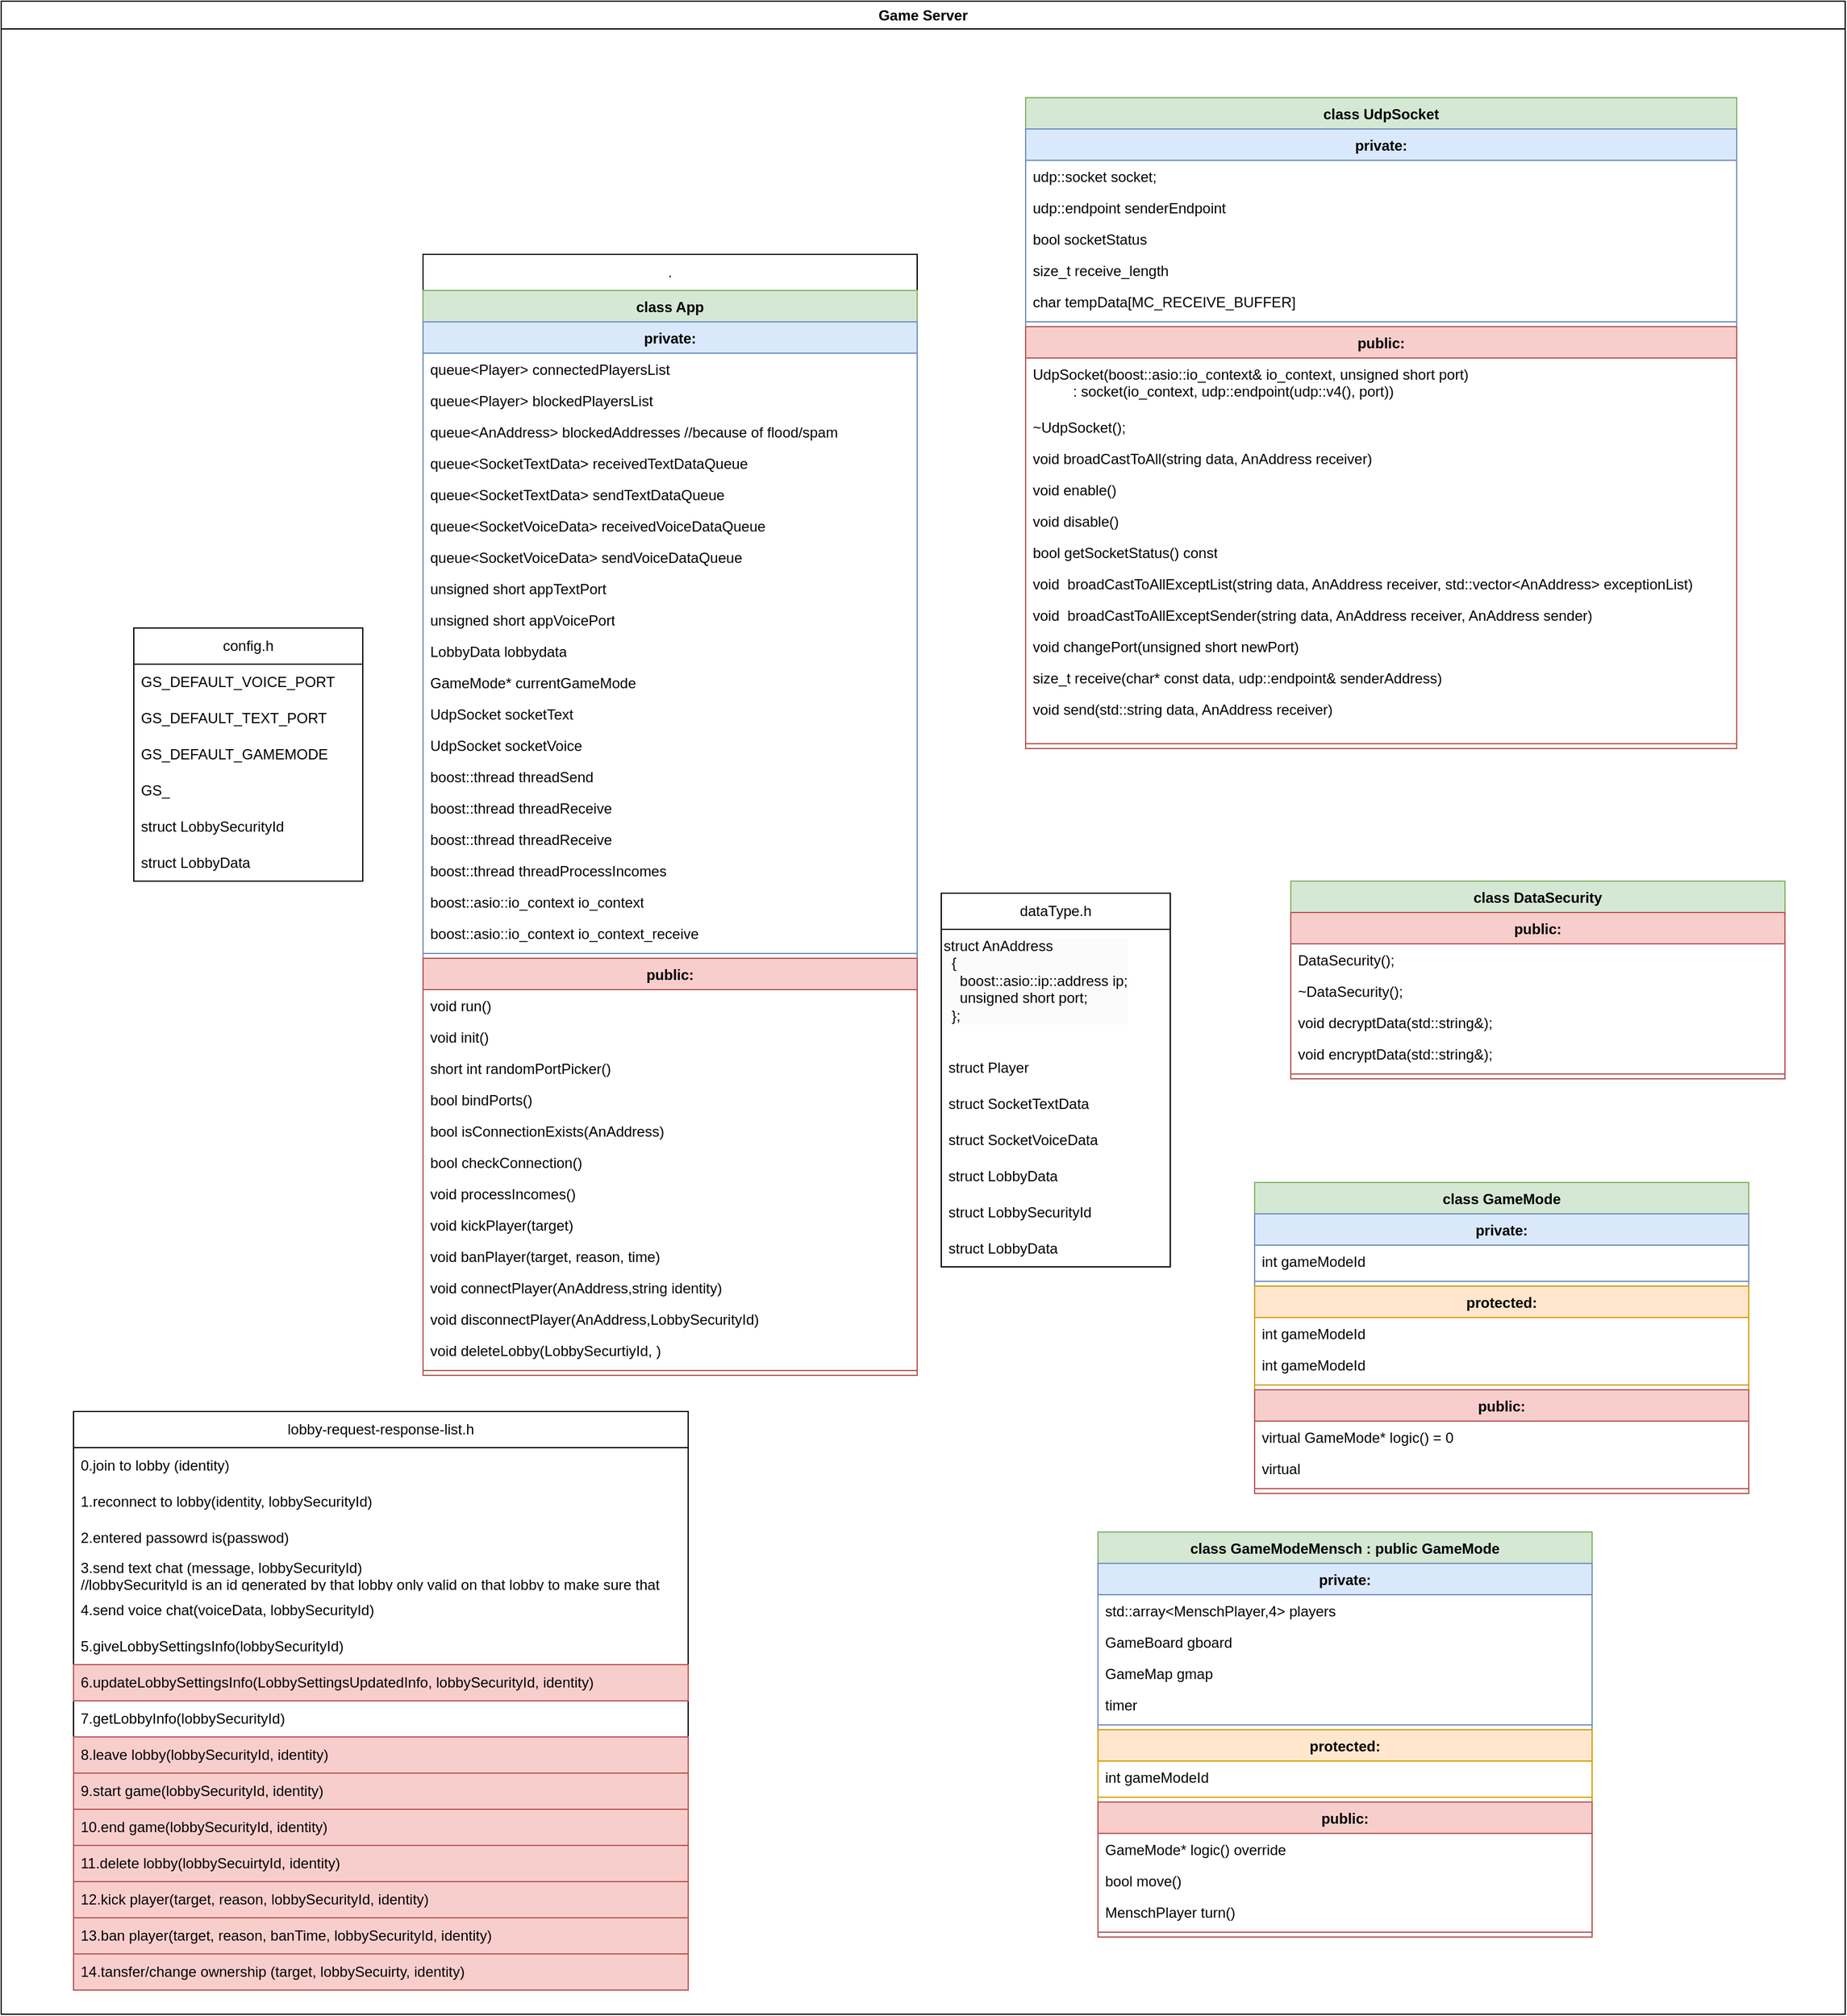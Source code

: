 <mxfile version="22.1.11" type="device">
  <diagram name="Page-1" id="2541Z2hYjngm3fP0lO5O">
    <mxGraphModel dx="6641" dy="5467" grid="1" gridSize="10" guides="1" tooltips="1" connect="1" arrows="1" fold="1" page="1" pageScale="1" pageWidth="850" pageHeight="1100" math="0" shadow="0">
      <root>
        <mxCell id="0" />
        <mxCell id="1" parent="0" />
        <mxCell id="kgl28HmE7FscYhuuK_-B-10" value="Game Server" style="swimlane;whiteSpace=wrap;html=1;" vertex="1" parent="1">
          <mxGeometry x="-4170" y="-3310" width="1530" height="1670" as="geometry" />
        </mxCell>
        <mxCell id="kgl28HmE7FscYhuuK_-B-19" value="." style="swimlane;fontStyle=0;childLayout=stackLayout;horizontal=1;startSize=30;horizontalStack=0;resizeParent=1;resizeParentMax=0;resizeLast=0;collapsible=1;marginBottom=0;whiteSpace=wrap;html=1;" vertex="1" parent="kgl28HmE7FscYhuuK_-B-10">
          <mxGeometry x="350" y="210" width="410" height="930" as="geometry" />
        </mxCell>
        <mxCell id="kgl28HmE7FscYhuuK_-B-20" value="class App" style="swimlane;fontStyle=1;align=center;verticalAlign=top;childLayout=stackLayout;horizontal=1;startSize=26;horizontalStack=0;resizeParent=1;resizeParentMax=0;resizeLast=0;collapsible=1;marginBottom=0;whiteSpace=wrap;html=1;fillColor=#d5e8d4;strokeColor=#82b366;" vertex="1" parent="kgl28HmE7FscYhuuK_-B-19">
          <mxGeometry y="30" width="410" height="900" as="geometry" />
        </mxCell>
        <mxCell id="kgl28HmE7FscYhuuK_-B-21" value="private:" style="swimlane;fontStyle=1;align=center;verticalAlign=top;childLayout=stackLayout;horizontal=1;startSize=26;horizontalStack=0;resizeParent=1;resizeParentMax=0;resizeLast=0;collapsible=1;marginBottom=0;whiteSpace=wrap;html=1;fillColor=#dae8fc;strokeColor=#6c8ebf;" vertex="1" parent="kgl28HmE7FscYhuuK_-B-20">
          <mxGeometry y="26" width="410" height="528" as="geometry" />
        </mxCell>
        <mxCell id="kgl28HmE7FscYhuuK_-B-97" value="queue&amp;lt;Player&amp;gt; connectedPlayersList" style="text;strokeColor=none;fillColor=none;align=left;verticalAlign=top;spacingLeft=4;spacingRight=4;overflow=hidden;rotatable=0;points=[[0,0.5],[1,0.5]];portConstraint=eastwest;whiteSpace=wrap;html=1;" vertex="1" parent="kgl28HmE7FscYhuuK_-B-21">
          <mxGeometry y="26" width="410" height="26" as="geometry" />
        </mxCell>
        <mxCell id="kgl28HmE7FscYhuuK_-B-102" value="queue&amp;lt;Player&amp;gt; blockedPlayersList" style="text;strokeColor=none;fillColor=none;align=left;verticalAlign=top;spacingLeft=4;spacingRight=4;overflow=hidden;rotatable=0;points=[[0,0.5],[1,0.5]];portConstraint=eastwest;whiteSpace=wrap;html=1;" vertex="1" parent="kgl28HmE7FscYhuuK_-B-21">
          <mxGeometry y="52" width="410" height="26" as="geometry" />
        </mxCell>
        <mxCell id="kgl28HmE7FscYhuuK_-B-103" value="queue&amp;lt;AnAddress&amp;gt; blockedAddresses //because of flood/spam&amp;nbsp;" style="text;strokeColor=none;fillColor=none;align=left;verticalAlign=top;spacingLeft=4;spacingRight=4;overflow=hidden;rotatable=0;points=[[0,0.5],[1,0.5]];portConstraint=eastwest;whiteSpace=wrap;html=1;" vertex="1" parent="kgl28HmE7FscYhuuK_-B-21">
          <mxGeometry y="78" width="410" height="26" as="geometry" />
        </mxCell>
        <mxCell id="kgl28HmE7FscYhuuK_-B-98" value="queue&amp;lt;SocketTextData&amp;gt; receivedTextDataQueue" style="text;strokeColor=none;fillColor=none;align=left;verticalAlign=top;spacingLeft=4;spacingRight=4;overflow=hidden;rotatable=0;points=[[0,0.5],[1,0.5]];portConstraint=eastwest;whiteSpace=wrap;html=1;" vertex="1" parent="kgl28HmE7FscYhuuK_-B-21">
          <mxGeometry y="104" width="410" height="26" as="geometry" />
        </mxCell>
        <mxCell id="kgl28HmE7FscYhuuK_-B-99" value="queue&amp;lt;SocketTextData&amp;gt; sendTextDataQueue" style="text;strokeColor=none;fillColor=none;align=left;verticalAlign=top;spacingLeft=4;spacingRight=4;overflow=hidden;rotatable=0;points=[[0,0.5],[1,0.5]];portConstraint=eastwest;whiteSpace=wrap;html=1;" vertex="1" parent="kgl28HmE7FscYhuuK_-B-21">
          <mxGeometry y="130" width="410" height="26" as="geometry" />
        </mxCell>
        <mxCell id="kgl28HmE7FscYhuuK_-B-121" value="queue&amp;lt;SocketVoiceData&amp;gt; receivedVoiceDataQueue" style="text;strokeColor=none;fillColor=none;align=left;verticalAlign=top;spacingLeft=4;spacingRight=4;overflow=hidden;rotatable=0;points=[[0,0.5],[1,0.5]];portConstraint=eastwest;whiteSpace=wrap;html=1;" vertex="1" parent="kgl28HmE7FscYhuuK_-B-21">
          <mxGeometry y="156" width="410" height="26" as="geometry" />
        </mxCell>
        <mxCell id="kgl28HmE7FscYhuuK_-B-119" value="queue&amp;lt;SocketVoiceData&amp;gt; sendVoiceDataQueue" style="text;strokeColor=none;fillColor=none;align=left;verticalAlign=top;spacingLeft=4;spacingRight=4;overflow=hidden;rotatable=0;points=[[0,0.5],[1,0.5]];portConstraint=eastwest;whiteSpace=wrap;html=1;" vertex="1" parent="kgl28HmE7FscYhuuK_-B-21">
          <mxGeometry y="182" width="410" height="26" as="geometry" />
        </mxCell>
        <mxCell id="kgl28HmE7FscYhuuK_-B-122" value="unsigned short appTextPort" style="text;strokeColor=none;fillColor=none;align=left;verticalAlign=top;spacingLeft=4;spacingRight=4;overflow=hidden;rotatable=0;points=[[0,0.5],[1,0.5]];portConstraint=eastwest;whiteSpace=wrap;html=1;" vertex="1" parent="kgl28HmE7FscYhuuK_-B-21">
          <mxGeometry y="208" width="410" height="26" as="geometry" />
        </mxCell>
        <mxCell id="kgl28HmE7FscYhuuK_-B-123" value="unsigned short appVoicePort" style="text;strokeColor=none;fillColor=none;align=left;verticalAlign=top;spacingLeft=4;spacingRight=4;overflow=hidden;rotatable=0;points=[[0,0.5],[1,0.5]];portConstraint=eastwest;whiteSpace=wrap;html=1;" vertex="1" parent="kgl28HmE7FscYhuuK_-B-21">
          <mxGeometry y="234" width="410" height="26" as="geometry" />
        </mxCell>
        <mxCell id="kgl28HmE7FscYhuuK_-B-100" value="LobbyData lobbydata" style="text;strokeColor=none;fillColor=none;align=left;verticalAlign=top;spacingLeft=4;spacingRight=4;overflow=hidden;rotatable=0;points=[[0,0.5],[1,0.5]];portConstraint=eastwest;whiteSpace=wrap;html=1;" vertex="1" parent="kgl28HmE7FscYhuuK_-B-21">
          <mxGeometry y="260" width="410" height="26" as="geometry" />
        </mxCell>
        <mxCell id="kgl28HmE7FscYhuuK_-B-101" value="GameMode* currentGameMode" style="text;strokeColor=none;fillColor=none;align=left;verticalAlign=top;spacingLeft=4;spacingRight=4;overflow=hidden;rotatable=0;points=[[0,0.5],[1,0.5]];portConstraint=eastwest;whiteSpace=wrap;html=1;" vertex="1" parent="kgl28HmE7FscYhuuK_-B-21">
          <mxGeometry y="286" width="410" height="26" as="geometry" />
        </mxCell>
        <mxCell id="kgl28HmE7FscYhuuK_-B-22" value="UdpSocket socketText" style="text;strokeColor=none;fillColor=none;align=left;verticalAlign=top;spacingLeft=4;spacingRight=4;overflow=hidden;rotatable=0;points=[[0,0.5],[1,0.5]];portConstraint=eastwest;whiteSpace=wrap;html=1;" vertex="1" parent="kgl28HmE7FscYhuuK_-B-21">
          <mxGeometry y="312" width="410" height="26" as="geometry" />
        </mxCell>
        <mxCell id="kgl28HmE7FscYhuuK_-B-67" value="UdpSocket socketVoice" style="text;strokeColor=none;fillColor=none;align=left;verticalAlign=top;spacingLeft=4;spacingRight=4;overflow=hidden;rotatable=0;points=[[0,0.5],[1,0.5]];portConstraint=eastwest;whiteSpace=wrap;html=1;" vertex="1" parent="kgl28HmE7FscYhuuK_-B-21">
          <mxGeometry y="338" width="410" height="26" as="geometry" />
        </mxCell>
        <mxCell id="kgl28HmE7FscYhuuK_-B-106" value="boost::thread threadSend" style="text;strokeColor=none;fillColor=none;align=left;verticalAlign=top;spacingLeft=4;spacingRight=4;overflow=hidden;rotatable=0;points=[[0,0.5],[1,0.5]];portConstraint=eastwest;whiteSpace=wrap;html=1;" vertex="1" parent="kgl28HmE7FscYhuuK_-B-21">
          <mxGeometry y="364" width="410" height="26" as="geometry" />
        </mxCell>
        <mxCell id="kgl28HmE7FscYhuuK_-B-107" value="boost::thread threadReceive" style="text;strokeColor=none;fillColor=none;align=left;verticalAlign=top;spacingLeft=4;spacingRight=4;overflow=hidden;rotatable=0;points=[[0,0.5],[1,0.5]];portConstraint=eastwest;whiteSpace=wrap;html=1;" vertex="1" parent="kgl28HmE7FscYhuuK_-B-21">
          <mxGeometry y="390" width="410" height="26" as="geometry" />
        </mxCell>
        <mxCell id="kgl28HmE7FscYhuuK_-B-116" value="boost::thread threadReceive" style="text;strokeColor=none;fillColor=none;align=left;verticalAlign=top;spacingLeft=4;spacingRight=4;overflow=hidden;rotatable=0;points=[[0,0.5],[1,0.5]];portConstraint=eastwest;whiteSpace=wrap;html=1;" vertex="1" parent="kgl28HmE7FscYhuuK_-B-21">
          <mxGeometry y="416" width="410" height="26" as="geometry" />
        </mxCell>
        <mxCell id="kgl28HmE7FscYhuuK_-B-108" value="boost::thread threadProcessIncomes" style="text;strokeColor=none;fillColor=none;align=left;verticalAlign=top;spacingLeft=4;spacingRight=4;overflow=hidden;rotatable=0;points=[[0,0.5],[1,0.5]];portConstraint=eastwest;whiteSpace=wrap;html=1;" vertex="1" parent="kgl28HmE7FscYhuuK_-B-21">
          <mxGeometry y="442" width="410" height="26" as="geometry" />
        </mxCell>
        <mxCell id="kgl28HmE7FscYhuuK_-B-117" value="boost::asio::io_context io_context" style="text;strokeColor=none;fillColor=none;align=left;verticalAlign=top;spacingLeft=4;spacingRight=4;overflow=hidden;rotatable=0;points=[[0,0.5],[1,0.5]];portConstraint=eastwest;whiteSpace=wrap;html=1;" vertex="1" parent="kgl28HmE7FscYhuuK_-B-21">
          <mxGeometry y="468" width="410" height="26" as="geometry" />
        </mxCell>
        <mxCell id="kgl28HmE7FscYhuuK_-B-118" value="boost::asio::io_context io_context_receive" style="text;strokeColor=none;fillColor=none;align=left;verticalAlign=top;spacingLeft=4;spacingRight=4;overflow=hidden;rotatable=0;points=[[0,0.5],[1,0.5]];portConstraint=eastwest;whiteSpace=wrap;html=1;" vertex="1" parent="kgl28HmE7FscYhuuK_-B-21">
          <mxGeometry y="494" width="410" height="26" as="geometry" />
        </mxCell>
        <mxCell id="kgl28HmE7FscYhuuK_-B-36" value="" style="line;strokeWidth=1;fillColor=none;align=left;verticalAlign=middle;spacingTop=-1;spacingLeft=3;spacingRight=3;rotatable=0;labelPosition=right;points=[];portConstraint=eastwest;strokeColor=inherit;" vertex="1" parent="kgl28HmE7FscYhuuK_-B-21">
          <mxGeometry y="520" width="410" height="8" as="geometry" />
        </mxCell>
        <mxCell id="kgl28HmE7FscYhuuK_-B-37" value="public:" style="swimlane;fontStyle=1;align=center;verticalAlign=top;childLayout=stackLayout;horizontal=1;startSize=26;horizontalStack=0;resizeParent=1;resizeParentMax=0;resizeLast=0;collapsible=1;marginBottom=0;whiteSpace=wrap;html=1;fillColor=#f8cecc;strokeColor=#b85450;" vertex="1" parent="kgl28HmE7FscYhuuK_-B-20">
          <mxGeometry y="554" width="410" height="346" as="geometry" />
        </mxCell>
        <mxCell id="kgl28HmE7FscYhuuK_-B-109" value="void run()" style="text;strokeColor=none;fillColor=none;align=left;verticalAlign=top;spacingLeft=4;spacingRight=4;overflow=hidden;rotatable=0;points=[[0,0.5],[1,0.5]];portConstraint=eastwest;whiteSpace=wrap;html=1;" vertex="1" parent="kgl28HmE7FscYhuuK_-B-37">
          <mxGeometry y="26" width="410" height="26" as="geometry" />
        </mxCell>
        <mxCell id="kgl28HmE7FscYhuuK_-B-65" value="void init()" style="text;strokeColor=none;fillColor=none;align=left;verticalAlign=top;spacingLeft=4;spacingRight=4;overflow=hidden;rotatable=0;points=[[0,0.5],[1,0.5]];portConstraint=eastwest;whiteSpace=wrap;html=1;" vertex="1" parent="kgl28HmE7FscYhuuK_-B-37">
          <mxGeometry y="52" width="410" height="26" as="geometry" />
        </mxCell>
        <mxCell id="kgl28HmE7FscYhuuK_-B-125" value="short int randomPortPicker()" style="text;strokeColor=none;fillColor=none;align=left;verticalAlign=top;spacingLeft=4;spacingRight=4;overflow=hidden;rotatable=0;points=[[0,0.5],[1,0.5]];portConstraint=eastwest;whiteSpace=wrap;html=1;" vertex="1" parent="kgl28HmE7FscYhuuK_-B-37">
          <mxGeometry y="78" width="410" height="26" as="geometry" />
        </mxCell>
        <mxCell id="kgl28HmE7FscYhuuK_-B-124" value="bool bindPorts()" style="text;strokeColor=none;fillColor=none;align=left;verticalAlign=top;spacingLeft=4;spacingRight=4;overflow=hidden;rotatable=0;points=[[0,0.5],[1,0.5]];portConstraint=eastwest;whiteSpace=wrap;html=1;" vertex="1" parent="kgl28HmE7FscYhuuK_-B-37">
          <mxGeometry y="104" width="410" height="26" as="geometry" />
        </mxCell>
        <mxCell id="kgl28HmE7FscYhuuK_-B-114" value="bool isConnectionExists(AnAddress)" style="text;strokeColor=none;fillColor=none;align=left;verticalAlign=top;spacingLeft=4;spacingRight=4;overflow=hidden;rotatable=0;points=[[0,0.5],[1,0.5]];portConstraint=eastwest;whiteSpace=wrap;html=1;" vertex="1" parent="kgl28HmE7FscYhuuK_-B-37">
          <mxGeometry y="130" width="410" height="26" as="geometry" />
        </mxCell>
        <mxCell id="kgl28HmE7FscYhuuK_-B-115" value="bool checkConnection()" style="text;strokeColor=none;fillColor=none;align=left;verticalAlign=top;spacingLeft=4;spacingRight=4;overflow=hidden;rotatable=0;points=[[0,0.5],[1,0.5]];portConstraint=eastwest;whiteSpace=wrap;html=1;" vertex="1" parent="kgl28HmE7FscYhuuK_-B-37">
          <mxGeometry y="156" width="410" height="26" as="geometry" />
        </mxCell>
        <mxCell id="kgl28HmE7FscYhuuK_-B-154" value="void processIncomes()" style="text;strokeColor=none;fillColor=none;align=left;verticalAlign=top;spacingLeft=4;spacingRight=4;overflow=hidden;rotatable=0;points=[[0,0.5],[1,0.5]];portConstraint=eastwest;whiteSpace=wrap;html=1;" vertex="1" parent="kgl28HmE7FscYhuuK_-B-37">
          <mxGeometry y="182" width="410" height="26" as="geometry" />
        </mxCell>
        <mxCell id="kgl28HmE7FscYhuuK_-B-111" value="void kickPlayer(target)" style="text;strokeColor=none;fillColor=none;align=left;verticalAlign=top;spacingLeft=4;spacingRight=4;overflow=hidden;rotatable=0;points=[[0,0.5],[1,0.5]];portConstraint=eastwest;whiteSpace=wrap;html=1;" vertex="1" parent="kgl28HmE7FscYhuuK_-B-37">
          <mxGeometry y="208" width="410" height="26" as="geometry" />
        </mxCell>
        <mxCell id="kgl28HmE7FscYhuuK_-B-113" value="void banPlayer(target, reason, time)" style="text;strokeColor=none;fillColor=none;align=left;verticalAlign=top;spacingLeft=4;spacingRight=4;overflow=hidden;rotatable=0;points=[[0,0.5],[1,0.5]];portConstraint=eastwest;whiteSpace=wrap;html=1;" vertex="1" parent="kgl28HmE7FscYhuuK_-B-37">
          <mxGeometry y="234" width="410" height="26" as="geometry" />
        </mxCell>
        <mxCell id="kgl28HmE7FscYhuuK_-B-112" value="void connectPlayer(AnAddress,string identity)" style="text;strokeColor=none;fillColor=none;align=left;verticalAlign=top;spacingLeft=4;spacingRight=4;overflow=hidden;rotatable=0;points=[[0,0.5],[1,0.5]];portConstraint=eastwest;whiteSpace=wrap;html=1;" vertex="1" parent="kgl28HmE7FscYhuuK_-B-37">
          <mxGeometry y="260" width="410" height="26" as="geometry" />
        </mxCell>
        <mxCell id="kgl28HmE7FscYhuuK_-B-127" value="void disconnectPlayer(AnAddress,LobbySecurityId)" style="text;strokeColor=none;fillColor=none;align=left;verticalAlign=top;spacingLeft=4;spacingRight=4;overflow=hidden;rotatable=0;points=[[0,0.5],[1,0.5]];portConstraint=eastwest;whiteSpace=wrap;html=1;" vertex="1" parent="kgl28HmE7FscYhuuK_-B-37">
          <mxGeometry y="286" width="410" height="26" as="geometry" />
        </mxCell>
        <mxCell id="kgl28HmE7FscYhuuK_-B-126" value="void deleteLobby(LobbySecurtiyId, )" style="text;strokeColor=none;fillColor=none;align=left;verticalAlign=top;spacingLeft=4;spacingRight=4;overflow=hidden;rotatable=0;points=[[0,0.5],[1,0.5]];portConstraint=eastwest;whiteSpace=wrap;html=1;" vertex="1" parent="kgl28HmE7FscYhuuK_-B-37">
          <mxGeometry y="312" width="410" height="26" as="geometry" />
        </mxCell>
        <mxCell id="kgl28HmE7FscYhuuK_-B-66" value="" style="line;strokeWidth=1;fillColor=none;align=left;verticalAlign=middle;spacingTop=-1;spacingLeft=3;spacingRight=3;rotatable=0;labelPosition=right;points=[];portConstraint=eastwest;strokeColor=inherit;" vertex="1" parent="kgl28HmE7FscYhuuK_-B-37">
          <mxGeometry y="338" width="410" height="8" as="geometry" />
        </mxCell>
        <mxCell id="kgl28HmE7FscYhuuK_-B-68" value="class UdpSocket" style="swimlane;fontStyle=1;align=center;verticalAlign=top;childLayout=stackLayout;horizontal=1;startSize=26;horizontalStack=0;resizeParent=1;resizeParentMax=0;resizeLast=0;collapsible=1;marginBottom=0;whiteSpace=wrap;html=1;fillColor=#d5e8d4;strokeColor=#82b366;" vertex="1" parent="kgl28HmE7FscYhuuK_-B-10">
          <mxGeometry x="850" y="80" width="590" height="540" as="geometry" />
        </mxCell>
        <mxCell id="kgl28HmE7FscYhuuK_-B-69" value="private:" style="swimlane;fontStyle=1;align=center;verticalAlign=top;childLayout=stackLayout;horizontal=1;startSize=26;horizontalStack=0;resizeParent=1;resizeParentMax=0;resizeLast=0;collapsible=1;marginBottom=0;whiteSpace=wrap;html=1;fillColor=#dae8fc;strokeColor=#6c8ebf;" vertex="1" parent="kgl28HmE7FscYhuuK_-B-68">
          <mxGeometry y="26" width="590" height="164" as="geometry" />
        </mxCell>
        <mxCell id="kgl28HmE7FscYhuuK_-B-70" value="udp::socket socket;" style="text;strokeColor=none;fillColor=none;align=left;verticalAlign=top;spacingLeft=4;spacingRight=4;overflow=hidden;rotatable=0;points=[[0,0.5],[1,0.5]];portConstraint=eastwest;whiteSpace=wrap;html=1;" vertex="1" parent="kgl28HmE7FscYhuuK_-B-69">
          <mxGeometry y="26" width="590" height="26" as="geometry" />
        </mxCell>
        <mxCell id="kgl28HmE7FscYhuuK_-B-71" value="udp::endpoint senderEndpoint" style="text;strokeColor=none;fillColor=none;align=left;verticalAlign=top;spacingLeft=4;spacingRight=4;overflow=hidden;rotatable=0;points=[[0,0.5],[1,0.5]];portConstraint=eastwest;whiteSpace=wrap;html=1;" vertex="1" parent="kgl28HmE7FscYhuuK_-B-69">
          <mxGeometry y="52" width="590" height="26" as="geometry" />
        </mxCell>
        <mxCell id="kgl28HmE7FscYhuuK_-B-93" value="bool socketStatus" style="text;strokeColor=none;fillColor=none;align=left;verticalAlign=top;spacingLeft=4;spacingRight=4;overflow=hidden;rotatable=0;points=[[0,0.5],[1,0.5]];portConstraint=eastwest;whiteSpace=wrap;html=1;" vertex="1" parent="kgl28HmE7FscYhuuK_-B-69">
          <mxGeometry y="78" width="590" height="26" as="geometry" />
        </mxCell>
        <mxCell id="kgl28HmE7FscYhuuK_-B-72" value="size_t receive_length" style="text;strokeColor=none;fillColor=none;align=left;verticalAlign=top;spacingLeft=4;spacingRight=4;overflow=hidden;rotatable=0;points=[[0,0.5],[1,0.5]];portConstraint=eastwest;whiteSpace=wrap;html=1;" vertex="1" parent="kgl28HmE7FscYhuuK_-B-69">
          <mxGeometry y="104" width="590" height="26" as="geometry" />
        </mxCell>
        <mxCell id="kgl28HmE7FscYhuuK_-B-73" value="char tempData[MC_RECEIVE_BUFFER]" style="text;strokeColor=none;fillColor=none;align=left;verticalAlign=top;spacingLeft=4;spacingRight=4;overflow=hidden;rotatable=0;points=[[0,0.5],[1,0.5]];portConstraint=eastwest;whiteSpace=wrap;html=1;" vertex="1" parent="kgl28HmE7FscYhuuK_-B-69">
          <mxGeometry y="130" width="590" height="26" as="geometry" />
        </mxCell>
        <mxCell id="kgl28HmE7FscYhuuK_-B-74" value="" style="line;strokeWidth=1;fillColor=none;align=left;verticalAlign=middle;spacingTop=-1;spacingLeft=3;spacingRight=3;rotatable=0;labelPosition=right;points=[];portConstraint=eastwest;strokeColor=inherit;" vertex="1" parent="kgl28HmE7FscYhuuK_-B-69">
          <mxGeometry y="156" width="590" height="8" as="geometry" />
        </mxCell>
        <mxCell id="kgl28HmE7FscYhuuK_-B-75" value="public:" style="swimlane;fontStyle=1;align=center;verticalAlign=top;childLayout=stackLayout;horizontal=1;startSize=26;horizontalStack=0;resizeParent=1;resizeParentMax=0;resizeLast=0;collapsible=1;marginBottom=0;whiteSpace=wrap;html=1;fillColor=#f8cecc;strokeColor=#b85450;" vertex="1" parent="kgl28HmE7FscYhuuK_-B-68">
          <mxGeometry y="190" width="590" height="350" as="geometry" />
        </mxCell>
        <mxCell id="kgl28HmE7FscYhuuK_-B-76" value="&lt;div&gt;UdpSocket(boost::asio::io_context&amp;amp; io_context, unsigned short port)&lt;/div&gt;&lt;div&gt;&amp;nbsp; &amp;nbsp; &amp;nbsp; &amp;nbsp; &amp;nbsp; : socket(io_context, udp::endpoint(udp::v4(), port))&lt;/div&gt;" style="text;strokeColor=none;fillColor=none;align=left;verticalAlign=top;spacingLeft=4;spacingRight=4;overflow=hidden;rotatable=0;points=[[0,0.5],[1,0.5]];portConstraint=eastwest;whiteSpace=wrap;html=1;" vertex="1" parent="kgl28HmE7FscYhuuK_-B-75">
          <mxGeometry y="26" width="590" height="44" as="geometry" />
        </mxCell>
        <mxCell id="kgl28HmE7FscYhuuK_-B-77" value="~UdpSocket();" style="text;strokeColor=none;fillColor=none;align=left;verticalAlign=top;spacingLeft=4;spacingRight=4;overflow=hidden;rotatable=0;points=[[0,0.5],[1,0.5]];portConstraint=eastwest;whiteSpace=wrap;html=1;" vertex="1" parent="kgl28HmE7FscYhuuK_-B-75">
          <mxGeometry y="70" width="590" height="26" as="geometry" />
        </mxCell>
        <mxCell id="kgl28HmE7FscYhuuK_-B-82" value="void broadCastToAll(string data, AnAddress receiver)" style="text;strokeColor=none;fillColor=none;align=left;verticalAlign=top;spacingLeft=4;spacingRight=4;overflow=hidden;rotatable=0;points=[[0,0.5],[1,0.5]];portConstraint=eastwest;whiteSpace=wrap;html=1;" vertex="1" parent="kgl28HmE7FscYhuuK_-B-75">
          <mxGeometry y="96" width="590" height="26" as="geometry" />
        </mxCell>
        <mxCell id="kgl28HmE7FscYhuuK_-B-94" value="void enable()" style="text;strokeColor=none;fillColor=none;align=left;verticalAlign=top;spacingLeft=4;spacingRight=4;overflow=hidden;rotatable=0;points=[[0,0.5],[1,0.5]];portConstraint=eastwest;whiteSpace=wrap;html=1;" vertex="1" parent="kgl28HmE7FscYhuuK_-B-75">
          <mxGeometry y="122" width="590" height="26" as="geometry" />
        </mxCell>
        <mxCell id="kgl28HmE7FscYhuuK_-B-95" value="void disable()" style="text;strokeColor=none;fillColor=none;align=left;verticalAlign=top;spacingLeft=4;spacingRight=4;overflow=hidden;rotatable=0;points=[[0,0.5],[1,0.5]];portConstraint=eastwest;whiteSpace=wrap;html=1;" vertex="1" parent="kgl28HmE7FscYhuuK_-B-75">
          <mxGeometry y="148" width="590" height="26" as="geometry" />
        </mxCell>
        <mxCell id="kgl28HmE7FscYhuuK_-B-96" value="bool getSocketStatus() const" style="text;strokeColor=none;fillColor=none;align=left;verticalAlign=top;spacingLeft=4;spacingRight=4;overflow=hidden;rotatable=0;points=[[0,0.5],[1,0.5]];portConstraint=eastwest;whiteSpace=wrap;html=1;" vertex="1" parent="kgl28HmE7FscYhuuK_-B-75">
          <mxGeometry y="174" width="590" height="26" as="geometry" />
        </mxCell>
        <mxCell id="kgl28HmE7FscYhuuK_-B-92" value="void&amp;nbsp; broadCastToAllExceptList(string data, AnAddress receiver, std::vector&amp;lt;AnAddress&amp;gt; exceptionList)" style="text;strokeColor=none;fillColor=none;align=left;verticalAlign=top;spacingLeft=4;spacingRight=4;overflow=hidden;rotatable=0;points=[[0,0.5],[1,0.5]];portConstraint=eastwest;whiteSpace=wrap;html=1;" vertex="1" parent="kgl28HmE7FscYhuuK_-B-75">
          <mxGeometry y="200" width="590" height="26" as="geometry" />
        </mxCell>
        <mxCell id="kgl28HmE7FscYhuuK_-B-91" value="void&amp;nbsp; broadCastToAllExceptSender(string data, AnAddress receiver, AnAddress sender)" style="text;strokeColor=none;fillColor=none;align=left;verticalAlign=top;spacingLeft=4;spacingRight=4;overflow=hidden;rotatable=0;points=[[0,0.5],[1,0.5]];portConstraint=eastwest;whiteSpace=wrap;html=1;" vertex="1" parent="kgl28HmE7FscYhuuK_-B-75">
          <mxGeometry y="226" width="590" height="26" as="geometry" />
        </mxCell>
        <mxCell id="kgl28HmE7FscYhuuK_-B-78" value="&lt;div&gt;void changePort(unsigned short newPort)&lt;/div&gt;" style="text;strokeColor=none;fillColor=none;align=left;verticalAlign=top;spacingLeft=4;spacingRight=4;overflow=hidden;rotatable=0;points=[[0,0.5],[1,0.5]];portConstraint=eastwest;whiteSpace=wrap;html=1;" vertex="1" parent="kgl28HmE7FscYhuuK_-B-75">
          <mxGeometry y="252" width="590" height="26" as="geometry" />
        </mxCell>
        <mxCell id="kgl28HmE7FscYhuuK_-B-79" value="&lt;div&gt;size_t receive(char* const data, udp::endpoint&amp;amp; senderAddress)&lt;/div&gt;" style="text;strokeColor=none;fillColor=none;align=left;verticalAlign=top;spacingLeft=4;spacingRight=4;overflow=hidden;rotatable=0;points=[[0,0.5],[1,0.5]];portConstraint=eastwest;whiteSpace=wrap;html=1;" vertex="1" parent="kgl28HmE7FscYhuuK_-B-75">
          <mxGeometry y="278" width="590" height="26" as="geometry" />
        </mxCell>
        <mxCell id="kgl28HmE7FscYhuuK_-B-80" value="void send(std::string data, AnAddress receiver)" style="text;strokeColor=none;fillColor=none;align=left;verticalAlign=top;spacingLeft=4;spacingRight=4;overflow=hidden;rotatable=0;points=[[0,0.5],[1,0.5]];portConstraint=eastwest;whiteSpace=wrap;html=1;" vertex="1" parent="kgl28HmE7FscYhuuK_-B-75">
          <mxGeometry y="304" width="590" height="38" as="geometry" />
        </mxCell>
        <mxCell id="kgl28HmE7FscYhuuK_-B-81" value="" style="line;strokeWidth=1;fillColor=none;align=left;verticalAlign=middle;spacingTop=-1;spacingLeft=3;spacingRight=3;rotatable=0;labelPosition=right;points=[];portConstraint=eastwest;strokeColor=inherit;" vertex="1" parent="kgl28HmE7FscYhuuK_-B-75">
          <mxGeometry y="342" width="590" height="8" as="geometry" />
        </mxCell>
        <mxCell id="kgl28HmE7FscYhuuK_-B-83" value="class DataSecurity" style="swimlane;fontStyle=1;align=center;verticalAlign=top;childLayout=stackLayout;horizontal=1;startSize=26;horizontalStack=0;resizeParent=1;resizeParentMax=0;resizeLast=0;collapsible=1;marginBottom=0;whiteSpace=wrap;html=1;fillColor=#d5e8d4;strokeColor=#82b366;" vertex="1" parent="kgl28HmE7FscYhuuK_-B-10">
          <mxGeometry x="1070" y="730" width="410" height="164" as="geometry" />
        </mxCell>
        <mxCell id="kgl28HmE7FscYhuuK_-B-84" value="public:" style="swimlane;fontStyle=1;align=center;verticalAlign=top;childLayout=stackLayout;horizontal=1;startSize=26;horizontalStack=0;resizeParent=1;resizeParentMax=0;resizeLast=0;collapsible=1;marginBottom=0;whiteSpace=wrap;html=1;fillColor=#f8cecc;strokeColor=#b85450;" vertex="1" parent="kgl28HmE7FscYhuuK_-B-83">
          <mxGeometry y="26" width="410" height="138" as="geometry" />
        </mxCell>
        <mxCell id="kgl28HmE7FscYhuuK_-B-85" value="DataSecurity();" style="text;strokeColor=none;fillColor=none;align=left;verticalAlign=top;spacingLeft=4;spacingRight=4;overflow=hidden;rotatable=0;points=[[0,0.5],[1,0.5]];portConstraint=eastwest;whiteSpace=wrap;html=1;" vertex="1" parent="kgl28HmE7FscYhuuK_-B-84">
          <mxGeometry y="26" width="410" height="26" as="geometry" />
        </mxCell>
        <mxCell id="kgl28HmE7FscYhuuK_-B-86" value="~DataSecurity();" style="text;strokeColor=none;fillColor=none;align=left;verticalAlign=top;spacingLeft=4;spacingRight=4;overflow=hidden;rotatable=0;points=[[0,0.5],[1,0.5]];portConstraint=eastwest;whiteSpace=wrap;html=1;" vertex="1" parent="kgl28HmE7FscYhuuK_-B-84">
          <mxGeometry y="52" width="410" height="26" as="geometry" />
        </mxCell>
        <mxCell id="kgl28HmE7FscYhuuK_-B-87" value="&lt;div&gt;void decryptData(std::string&amp;amp;);&lt;/div&gt;" style="text;strokeColor=none;fillColor=none;align=left;verticalAlign=top;spacingLeft=4;spacingRight=4;overflow=hidden;rotatable=0;points=[[0,0.5],[1,0.5]];portConstraint=eastwest;whiteSpace=wrap;html=1;" vertex="1" parent="kgl28HmE7FscYhuuK_-B-84">
          <mxGeometry y="78" width="410" height="26" as="geometry" />
        </mxCell>
        <mxCell id="kgl28HmE7FscYhuuK_-B-88" value="void encryptData(std::string&amp;amp;);" style="text;strokeColor=none;fillColor=none;align=left;verticalAlign=top;spacingLeft=4;spacingRight=4;overflow=hidden;rotatable=0;points=[[0,0.5],[1,0.5]];portConstraint=eastwest;whiteSpace=wrap;html=1;" vertex="1" parent="kgl28HmE7FscYhuuK_-B-84">
          <mxGeometry y="104" width="410" height="26" as="geometry" />
        </mxCell>
        <mxCell id="kgl28HmE7FscYhuuK_-B-89" value="" style="line;strokeWidth=1;fillColor=none;align=left;verticalAlign=middle;spacingTop=-1;spacingLeft=3;spacingRight=3;rotatable=0;labelPosition=right;points=[];portConstraint=eastwest;strokeColor=inherit;" vertex="1" parent="kgl28HmE7FscYhuuK_-B-84">
          <mxGeometry y="130" width="410" height="8" as="geometry" />
        </mxCell>
        <mxCell id="kgl28HmE7FscYhuuK_-B-128" value="dataType.h" style="swimlane;fontStyle=0;childLayout=stackLayout;horizontal=1;startSize=30;horizontalStack=0;resizeParent=1;resizeParentMax=0;resizeLast=0;collapsible=1;marginBottom=0;whiteSpace=wrap;html=1;" vertex="1" parent="kgl28HmE7FscYhuuK_-B-10">
          <mxGeometry x="780" y="740" width="190" height="310" as="geometry" />
        </mxCell>
        <mxCell id="kgl28HmE7FscYhuuK_-B-90" value="&lt;div style=&quot;border-color: var(--border-color); color: rgb(0, 0, 0); font-family: Helvetica; font-size: 12px; font-style: normal; font-variant-ligatures: normal; font-variant-caps: normal; font-weight: 400; letter-spacing: normal; orphans: 2; text-align: left; text-indent: 0px; text-transform: none; widows: 2; word-spacing: 0px; -webkit-text-stroke-width: 0px; background-color: rgb(251, 251, 251); text-decoration-thickness: initial; text-decoration-style: initial; text-decoration-color: initial;&quot;&gt;struct AnAddress&lt;/div&gt;&lt;div style=&quot;border-color: var(--border-color); color: rgb(0, 0, 0); font-family: Helvetica; font-size: 12px; font-style: normal; font-variant-ligatures: normal; font-variant-caps: normal; font-weight: 400; letter-spacing: normal; orphans: 2; text-align: left; text-indent: 0px; text-transform: none; widows: 2; word-spacing: 0px; -webkit-text-stroke-width: 0px; background-color: rgb(251, 251, 251); text-decoration-thickness: initial; text-decoration-style: initial; text-decoration-color: initial;&quot;&gt;&amp;nbsp; {&lt;/div&gt;&lt;div style=&quot;border-color: var(--border-color); color: rgb(0, 0, 0); font-family: Helvetica; font-size: 12px; font-style: normal; font-variant-ligatures: normal; font-variant-caps: normal; font-weight: 400; letter-spacing: normal; orphans: 2; text-align: left; text-indent: 0px; text-transform: none; widows: 2; word-spacing: 0px; -webkit-text-stroke-width: 0px; background-color: rgb(251, 251, 251); text-decoration-thickness: initial; text-decoration-style: initial; text-decoration-color: initial;&quot;&gt;&amp;nbsp; &amp;nbsp; boost::asio::ip::address ip;&lt;/div&gt;&lt;div style=&quot;border-color: var(--border-color); color: rgb(0, 0, 0); font-family: Helvetica; font-size: 12px; font-style: normal; font-variant-ligatures: normal; font-variant-caps: normal; font-weight: 400; letter-spacing: normal; orphans: 2; text-align: left; text-indent: 0px; text-transform: none; widows: 2; word-spacing: 0px; -webkit-text-stroke-width: 0px; background-color: rgb(251, 251, 251); text-decoration-thickness: initial; text-decoration-style: initial; text-decoration-color: initial;&quot;&gt;&amp;nbsp; &amp;nbsp; unsigned short port;&lt;/div&gt;&lt;div style=&quot;border-color: var(--border-color); color: rgb(0, 0, 0); font-family: Helvetica; font-size: 12px; font-style: normal; font-variant-ligatures: normal; font-variant-caps: normal; font-weight: 400; letter-spacing: normal; orphans: 2; text-align: left; text-indent: 0px; text-transform: none; widows: 2; word-spacing: 0px; -webkit-text-stroke-width: 0px; background-color: rgb(251, 251, 251); text-decoration-thickness: initial; text-decoration-style: initial; text-decoration-color: initial;&quot;&gt;&amp;nbsp; };&lt;/div&gt;" style="text;whiteSpace=wrap;html=1;" vertex="1" parent="kgl28HmE7FscYhuuK_-B-128">
          <mxGeometry y="30" width="190" height="100" as="geometry" />
        </mxCell>
        <mxCell id="kgl28HmE7FscYhuuK_-B-130" value="struct Player" style="text;strokeColor=none;fillColor=none;align=left;verticalAlign=middle;spacingLeft=4;spacingRight=4;overflow=hidden;points=[[0,0.5],[1,0.5]];portConstraint=eastwest;rotatable=0;whiteSpace=wrap;html=1;" vertex="1" parent="kgl28HmE7FscYhuuK_-B-128">
          <mxGeometry y="130" width="190" height="30" as="geometry" />
        </mxCell>
        <mxCell id="kgl28HmE7FscYhuuK_-B-131" value="struct SocketTextData" style="text;strokeColor=none;fillColor=none;align=left;verticalAlign=middle;spacingLeft=4;spacingRight=4;overflow=hidden;points=[[0,0.5],[1,0.5]];portConstraint=eastwest;rotatable=0;whiteSpace=wrap;html=1;" vertex="1" parent="kgl28HmE7FscYhuuK_-B-128">
          <mxGeometry y="160" width="190" height="30" as="geometry" />
        </mxCell>
        <mxCell id="kgl28HmE7FscYhuuK_-B-132" value="struct SocketVoiceData" style="text;strokeColor=none;fillColor=none;align=left;verticalAlign=middle;spacingLeft=4;spacingRight=4;overflow=hidden;points=[[0,0.5],[1,0.5]];portConstraint=eastwest;rotatable=0;whiteSpace=wrap;html=1;" vertex="1" parent="kgl28HmE7FscYhuuK_-B-128">
          <mxGeometry y="190" width="190" height="30" as="geometry" />
        </mxCell>
        <mxCell id="kgl28HmE7FscYhuuK_-B-134" value="struct LobbyData" style="text;strokeColor=none;fillColor=none;align=left;verticalAlign=middle;spacingLeft=4;spacingRight=4;overflow=hidden;points=[[0,0.5],[1,0.5]];portConstraint=eastwest;rotatable=0;whiteSpace=wrap;html=1;" vertex="1" parent="kgl28HmE7FscYhuuK_-B-128">
          <mxGeometry y="220" width="190" height="30" as="geometry" />
        </mxCell>
        <mxCell id="kgl28HmE7FscYhuuK_-B-142" value="struct LobbySecurityId" style="text;strokeColor=none;fillColor=none;align=left;verticalAlign=middle;spacingLeft=4;spacingRight=4;overflow=hidden;points=[[0,0.5],[1,0.5]];portConstraint=eastwest;rotatable=0;whiteSpace=wrap;html=1;" vertex="1" parent="kgl28HmE7FscYhuuK_-B-128">
          <mxGeometry y="250" width="190" height="30" as="geometry" />
        </mxCell>
        <mxCell id="kgl28HmE7FscYhuuK_-B-133" value="struct LobbyData" style="text;strokeColor=none;fillColor=none;align=left;verticalAlign=middle;spacingLeft=4;spacingRight=4;overflow=hidden;points=[[0,0.5],[1,0.5]];portConstraint=eastwest;rotatable=0;whiteSpace=wrap;html=1;" vertex="1" parent="kgl28HmE7FscYhuuK_-B-128">
          <mxGeometry y="280" width="190" height="30" as="geometry" />
        </mxCell>
        <mxCell id="kgl28HmE7FscYhuuK_-B-135" value="class GameMode" style="swimlane;fontStyle=1;align=center;verticalAlign=top;childLayout=stackLayout;horizontal=1;startSize=26;horizontalStack=0;resizeParent=1;resizeParentMax=0;resizeLast=0;collapsible=1;marginBottom=0;whiteSpace=wrap;html=1;fillColor=#d5e8d4;strokeColor=#82b366;" vertex="1" parent="kgl28HmE7FscYhuuK_-B-10">
          <mxGeometry x="1040" y="980" width="410" height="258" as="geometry" />
        </mxCell>
        <mxCell id="kgl28HmE7FscYhuuK_-B-190" value="private:" style="swimlane;fontStyle=1;align=center;verticalAlign=top;childLayout=stackLayout;horizontal=1;startSize=26;horizontalStack=0;resizeParent=1;resizeParentMax=0;resizeLast=0;collapsible=1;marginBottom=0;whiteSpace=wrap;html=1;fillColor=#dae8fc;strokeColor=#6c8ebf;" vertex="1" parent="kgl28HmE7FscYhuuK_-B-135">
          <mxGeometry y="26" width="410" height="60" as="geometry" />
        </mxCell>
        <mxCell id="kgl28HmE7FscYhuuK_-B-191" value="int gameModeId" style="text;strokeColor=none;fillColor=none;align=left;verticalAlign=top;spacingLeft=4;spacingRight=4;overflow=hidden;rotatable=0;points=[[0,0.5],[1,0.5]];portConstraint=eastwest;whiteSpace=wrap;html=1;" vertex="1" parent="kgl28HmE7FscYhuuK_-B-190">
          <mxGeometry y="26" width="410" height="26" as="geometry" />
        </mxCell>
        <mxCell id="kgl28HmE7FscYhuuK_-B-193" value="" style="line;strokeWidth=1;fillColor=none;align=left;verticalAlign=middle;spacingTop=-1;spacingLeft=3;spacingRight=3;rotatable=0;labelPosition=right;points=[];portConstraint=eastwest;strokeColor=inherit;" vertex="1" parent="kgl28HmE7FscYhuuK_-B-190">
          <mxGeometry y="52" width="410" height="8" as="geometry" />
        </mxCell>
        <mxCell id="kgl28HmE7FscYhuuK_-B-185" value="protected:" style="swimlane;fontStyle=1;align=center;verticalAlign=top;childLayout=stackLayout;horizontal=1;startSize=26;horizontalStack=0;resizeParent=1;resizeParentMax=0;resizeLast=0;collapsible=1;marginBottom=0;whiteSpace=wrap;html=1;fillColor=#ffe6cc;strokeColor=#d79b00;" vertex="1" parent="kgl28HmE7FscYhuuK_-B-135">
          <mxGeometry y="86" width="410" height="86" as="geometry" />
        </mxCell>
        <mxCell id="kgl28HmE7FscYhuuK_-B-187" value="int gameModeId" style="text;strokeColor=none;fillColor=none;align=left;verticalAlign=top;spacingLeft=4;spacingRight=4;overflow=hidden;rotatable=0;points=[[0,0.5],[1,0.5]];portConstraint=eastwest;whiteSpace=wrap;html=1;" vertex="1" parent="kgl28HmE7FscYhuuK_-B-185">
          <mxGeometry y="26" width="410" height="26" as="geometry" />
        </mxCell>
        <mxCell id="kgl28HmE7FscYhuuK_-B-189" value="int gameModeId" style="text;strokeColor=none;fillColor=none;align=left;verticalAlign=top;spacingLeft=4;spacingRight=4;overflow=hidden;rotatable=0;points=[[0,0.5],[1,0.5]];portConstraint=eastwest;whiteSpace=wrap;html=1;" vertex="1" parent="kgl28HmE7FscYhuuK_-B-185">
          <mxGeometry y="52" width="410" height="26" as="geometry" />
        </mxCell>
        <mxCell id="kgl28HmE7FscYhuuK_-B-188" value="" style="line;strokeWidth=1;fillColor=none;align=left;verticalAlign=middle;spacingTop=-1;spacingLeft=3;spacingRight=3;rotatable=0;labelPosition=right;points=[];portConstraint=eastwest;strokeColor=inherit;" vertex="1" parent="kgl28HmE7FscYhuuK_-B-185">
          <mxGeometry y="78" width="410" height="8" as="geometry" />
        </mxCell>
        <mxCell id="kgl28HmE7FscYhuuK_-B-136" value="public:" style="swimlane;fontStyle=1;align=center;verticalAlign=top;childLayout=stackLayout;horizontal=1;startSize=26;horizontalStack=0;resizeParent=1;resizeParentMax=0;resizeLast=0;collapsible=1;marginBottom=0;whiteSpace=wrap;html=1;fillColor=#f8cecc;strokeColor=#b85450;" vertex="1" parent="kgl28HmE7FscYhuuK_-B-135">
          <mxGeometry y="172" width="410" height="86" as="geometry" />
        </mxCell>
        <mxCell id="kgl28HmE7FscYhuuK_-B-137" value="virtual GameMode* logic() = 0" style="text;strokeColor=none;fillColor=none;align=left;verticalAlign=top;spacingLeft=4;spacingRight=4;overflow=hidden;rotatable=0;points=[[0,0.5],[1,0.5]];portConstraint=eastwest;whiteSpace=wrap;html=1;" vertex="1" parent="kgl28HmE7FscYhuuK_-B-136">
          <mxGeometry y="26" width="410" height="26" as="geometry" />
        </mxCell>
        <mxCell id="kgl28HmE7FscYhuuK_-B-140" value="virtual&amp;nbsp;" style="text;strokeColor=none;fillColor=none;align=left;verticalAlign=top;spacingLeft=4;spacingRight=4;overflow=hidden;rotatable=0;points=[[0,0.5],[1,0.5]];portConstraint=eastwest;whiteSpace=wrap;html=1;" vertex="1" parent="kgl28HmE7FscYhuuK_-B-136">
          <mxGeometry y="52" width="410" height="26" as="geometry" />
        </mxCell>
        <mxCell id="kgl28HmE7FscYhuuK_-B-141" value="" style="line;strokeWidth=1;fillColor=none;align=left;verticalAlign=middle;spacingTop=-1;spacingLeft=3;spacingRight=3;rotatable=0;labelPosition=right;points=[];portConstraint=eastwest;strokeColor=inherit;" vertex="1" parent="kgl28HmE7FscYhuuK_-B-136">
          <mxGeometry y="78" width="410" height="8" as="geometry" />
        </mxCell>
        <mxCell id="kgl28HmE7FscYhuuK_-B-145" value="config.h" style="swimlane;fontStyle=0;childLayout=stackLayout;horizontal=1;startSize=30;horizontalStack=0;resizeParent=1;resizeParentMax=0;resizeLast=0;collapsible=1;marginBottom=0;whiteSpace=wrap;html=1;" vertex="1" parent="kgl28HmE7FscYhuuK_-B-10">
          <mxGeometry x="110" y="520" width="190" height="210" as="geometry" />
        </mxCell>
        <mxCell id="kgl28HmE7FscYhuuK_-B-147" value="GS_DEFAULT_VOICE_PORT" style="text;strokeColor=none;fillColor=none;align=left;verticalAlign=middle;spacingLeft=4;spacingRight=4;overflow=hidden;points=[[0,0.5],[1,0.5]];portConstraint=eastwest;rotatable=0;whiteSpace=wrap;html=1;" vertex="1" parent="kgl28HmE7FscYhuuK_-B-145">
          <mxGeometry y="30" width="190" height="30" as="geometry" />
        </mxCell>
        <mxCell id="kgl28HmE7FscYhuuK_-B-148" value="GS_DEFAULT_TEXT_PORT" style="text;strokeColor=none;fillColor=none;align=left;verticalAlign=middle;spacingLeft=4;spacingRight=4;overflow=hidden;points=[[0,0.5],[1,0.5]];portConstraint=eastwest;rotatable=0;whiteSpace=wrap;html=1;" vertex="1" parent="kgl28HmE7FscYhuuK_-B-145">
          <mxGeometry y="60" width="190" height="30" as="geometry" />
        </mxCell>
        <mxCell id="kgl28HmE7FscYhuuK_-B-149" value="GS_DEFAULT_GAMEMODE" style="text;strokeColor=none;fillColor=none;align=left;verticalAlign=middle;spacingLeft=4;spacingRight=4;overflow=hidden;points=[[0,0.5],[1,0.5]];portConstraint=eastwest;rotatable=0;whiteSpace=wrap;html=1;" vertex="1" parent="kgl28HmE7FscYhuuK_-B-145">
          <mxGeometry y="90" width="190" height="30" as="geometry" />
        </mxCell>
        <mxCell id="kgl28HmE7FscYhuuK_-B-150" value="GS_" style="text;strokeColor=none;fillColor=none;align=left;verticalAlign=middle;spacingLeft=4;spacingRight=4;overflow=hidden;points=[[0,0.5],[1,0.5]];portConstraint=eastwest;rotatable=0;whiteSpace=wrap;html=1;" vertex="1" parent="kgl28HmE7FscYhuuK_-B-145">
          <mxGeometry y="120" width="190" height="30" as="geometry" />
        </mxCell>
        <mxCell id="kgl28HmE7FscYhuuK_-B-151" value="struct LobbySecurityId" style="text;strokeColor=none;fillColor=none;align=left;verticalAlign=middle;spacingLeft=4;spacingRight=4;overflow=hidden;points=[[0,0.5],[1,0.5]];portConstraint=eastwest;rotatable=0;whiteSpace=wrap;html=1;" vertex="1" parent="kgl28HmE7FscYhuuK_-B-145">
          <mxGeometry y="150" width="190" height="30" as="geometry" />
        </mxCell>
        <mxCell id="kgl28HmE7FscYhuuK_-B-152" value="struct LobbyData" style="text;strokeColor=none;fillColor=none;align=left;verticalAlign=middle;spacingLeft=4;spacingRight=4;overflow=hidden;points=[[0,0.5],[1,0.5]];portConstraint=eastwest;rotatable=0;whiteSpace=wrap;html=1;" vertex="1" parent="kgl28HmE7FscYhuuK_-B-145">
          <mxGeometry y="180" width="190" height="30" as="geometry" />
        </mxCell>
        <mxCell id="kgl28HmE7FscYhuuK_-B-169" value="lobby-request-response-list.h" style="swimlane;fontStyle=0;childLayout=stackLayout;horizontal=1;startSize=30;horizontalStack=0;resizeParent=1;resizeParentMax=0;resizeLast=0;collapsible=1;marginBottom=0;whiteSpace=wrap;html=1;" vertex="1" parent="kgl28HmE7FscYhuuK_-B-10">
          <mxGeometry x="60" y="1170" width="510" height="480" as="geometry" />
        </mxCell>
        <mxCell id="kgl28HmE7FscYhuuK_-B-170" value="0.join to lobby (identity)" style="text;strokeColor=none;fillColor=none;align=left;verticalAlign=middle;spacingLeft=4;spacingRight=4;overflow=hidden;points=[[0,0.5],[1,0.5]];portConstraint=eastwest;rotatable=0;whiteSpace=wrap;html=1;" vertex="1" parent="kgl28HmE7FscYhuuK_-B-169">
          <mxGeometry y="30" width="510" height="30" as="geometry" />
        </mxCell>
        <mxCell id="kgl28HmE7FscYhuuK_-B-171" value="1.reconnect to lobby(identity, lobbySecurityId)" style="text;strokeColor=none;fillColor=none;align=left;verticalAlign=middle;spacingLeft=4;spacingRight=4;overflow=hidden;points=[[0,0.5],[1,0.5]];portConstraint=eastwest;rotatable=0;whiteSpace=wrap;html=1;" vertex="1" parent="kgl28HmE7FscYhuuK_-B-169">
          <mxGeometry y="60" width="510" height="30" as="geometry" />
        </mxCell>
        <mxCell id="kgl28HmE7FscYhuuK_-B-172" value="2.entered passowrd is(passwod)" style="text;strokeColor=none;fillColor=none;align=left;verticalAlign=middle;spacingLeft=4;spacingRight=4;overflow=hidden;points=[[0,0.5],[1,0.5]];portConstraint=eastwest;rotatable=0;whiteSpace=wrap;html=1;" vertex="1" parent="kgl28HmE7FscYhuuK_-B-169">
          <mxGeometry y="90" width="510" height="30" as="geometry" />
        </mxCell>
        <mxCell id="kgl28HmE7FscYhuuK_-B-173" value="3.send text chat (message, lobbySecurityId)&lt;br&gt;//lobbySecurityId is an id generated by that lobby only valid on that lobby to make sure that client is same as authicationed" style="text;strokeColor=none;fillColor=none;align=left;verticalAlign=middle;spacingLeft=4;spacingRight=4;overflow=hidden;points=[[0,0.5],[1,0.5]];portConstraint=eastwest;rotatable=0;whiteSpace=wrap;html=1;" vertex="1" parent="kgl28HmE7FscYhuuK_-B-169">
          <mxGeometry y="120" width="510" height="30" as="geometry" />
        </mxCell>
        <mxCell id="kgl28HmE7FscYhuuK_-B-174" value="4.send voice chat(voiceData, lobbySecurityId)" style="text;strokeColor=none;fillColor=none;align=left;verticalAlign=middle;spacingLeft=4;spacingRight=4;overflow=hidden;points=[[0,0.5],[1,0.5]];portConstraint=eastwest;rotatable=0;whiteSpace=wrap;html=1;" vertex="1" parent="kgl28HmE7FscYhuuK_-B-169">
          <mxGeometry y="150" width="510" height="30" as="geometry" />
        </mxCell>
        <mxCell id="kgl28HmE7FscYhuuK_-B-175" value="5.giveLobbySettingsInfo(lobbySecurityId)" style="text;strokeColor=none;fillColor=none;align=left;verticalAlign=middle;spacingLeft=4;spacingRight=4;overflow=hidden;points=[[0,0.5],[1,0.5]];portConstraint=eastwest;rotatable=0;whiteSpace=wrap;html=1;" vertex="1" parent="kgl28HmE7FscYhuuK_-B-169">
          <mxGeometry y="180" width="510" height="30" as="geometry" />
        </mxCell>
        <mxCell id="kgl28HmE7FscYhuuK_-B-176" value="6.updateLobbySettingsInfo(LobbySettingsUpdatedInfo, lobbySecurityId, identity)" style="text;strokeColor=#b85450;fillColor=#f8cecc;align=left;verticalAlign=middle;spacingLeft=4;spacingRight=4;overflow=hidden;points=[[0,0.5],[1,0.5]];portConstraint=eastwest;rotatable=0;whiteSpace=wrap;html=1;" vertex="1" parent="kgl28HmE7FscYhuuK_-B-169">
          <mxGeometry y="210" width="510" height="30" as="geometry" />
        </mxCell>
        <mxCell id="kgl28HmE7FscYhuuK_-B-177" value="7.getLobbyInfo(lobbySecurityId)" style="text;strokeColor=none;fillColor=none;align=left;verticalAlign=middle;spacingLeft=4;spacingRight=4;overflow=hidden;points=[[0,0.5],[1,0.5]];portConstraint=eastwest;rotatable=0;whiteSpace=wrap;html=1;" vertex="1" parent="kgl28HmE7FscYhuuK_-B-169">
          <mxGeometry y="240" width="510" height="30" as="geometry" />
        </mxCell>
        <mxCell id="kgl28HmE7FscYhuuK_-B-178" value="8.leave lobby(lobbySecurityId, identity)" style="text;strokeColor=#b85450;fillColor=#f8cecc;align=left;verticalAlign=middle;spacingLeft=4;spacingRight=4;overflow=hidden;points=[[0,0.5],[1,0.5]];portConstraint=eastwest;rotatable=0;whiteSpace=wrap;html=1;" vertex="1" parent="kgl28HmE7FscYhuuK_-B-169">
          <mxGeometry y="270" width="510" height="30" as="geometry" />
        </mxCell>
        <mxCell id="kgl28HmE7FscYhuuK_-B-179" value="9.start game(lobbySecurityId, identity)" style="text;strokeColor=#b85450;fillColor=#f8cecc;align=left;verticalAlign=middle;spacingLeft=4;spacingRight=4;overflow=hidden;points=[[0,0.5],[1,0.5]];portConstraint=eastwest;rotatable=0;whiteSpace=wrap;html=1;" vertex="1" parent="kgl28HmE7FscYhuuK_-B-169">
          <mxGeometry y="300" width="510" height="30" as="geometry" />
        </mxCell>
        <mxCell id="kgl28HmE7FscYhuuK_-B-180" value="10.end game(lobbySecurityId, identity)" style="text;strokeColor=#b85450;fillColor=#f8cecc;align=left;verticalAlign=middle;spacingLeft=4;spacingRight=4;overflow=hidden;points=[[0,0.5],[1,0.5]];portConstraint=eastwest;rotatable=0;whiteSpace=wrap;html=1;" vertex="1" parent="kgl28HmE7FscYhuuK_-B-169">
          <mxGeometry y="330" width="510" height="30" as="geometry" />
        </mxCell>
        <mxCell id="kgl28HmE7FscYhuuK_-B-181" value="11.delete lobby(lobbySecuirtyId, identity)" style="text;strokeColor=#b85450;fillColor=#f8cecc;align=left;verticalAlign=middle;spacingLeft=4;spacingRight=4;overflow=hidden;points=[[0,0.5],[1,0.5]];portConstraint=eastwest;rotatable=0;whiteSpace=wrap;html=1;" vertex="1" parent="kgl28HmE7FscYhuuK_-B-169">
          <mxGeometry y="360" width="510" height="30" as="geometry" />
        </mxCell>
        <mxCell id="kgl28HmE7FscYhuuK_-B-182" value="12.kick player(target, reason, lobbySecurityId, identity)" style="text;strokeColor=#b85450;fillColor=#f8cecc;align=left;verticalAlign=middle;spacingLeft=4;spacingRight=4;overflow=hidden;points=[[0,0.5],[1,0.5]];portConstraint=eastwest;rotatable=0;whiteSpace=wrap;html=1;" vertex="1" parent="kgl28HmE7FscYhuuK_-B-169">
          <mxGeometry y="390" width="510" height="30" as="geometry" />
        </mxCell>
        <mxCell id="kgl28HmE7FscYhuuK_-B-183" value="13.ban player(target, reason, banTime, lobbySecurityId, identity)" style="text;strokeColor=#b85450;fillColor=#f8cecc;align=left;verticalAlign=middle;spacingLeft=4;spacingRight=4;overflow=hidden;points=[[0,0.5],[1,0.5]];portConstraint=eastwest;rotatable=0;whiteSpace=wrap;html=1;" vertex="1" parent="kgl28HmE7FscYhuuK_-B-169">
          <mxGeometry y="420" width="510" height="30" as="geometry" />
        </mxCell>
        <mxCell id="kgl28HmE7FscYhuuK_-B-184" value="14.tansfer/change ownership (target, lobbySecuirty, identity)" style="text;strokeColor=#b85450;fillColor=#f8cecc;align=left;verticalAlign=middle;spacingLeft=4;spacingRight=4;overflow=hidden;points=[[0,0.5],[1,0.5]];portConstraint=eastwest;rotatable=0;whiteSpace=wrap;html=1;" vertex="1" parent="kgl28HmE7FscYhuuK_-B-169">
          <mxGeometry y="450" width="510" height="30" as="geometry" />
        </mxCell>
        <mxCell id="kgl28HmE7FscYhuuK_-B-194" value="class GameModeMensch : public GameMode" style="swimlane;fontStyle=1;align=center;verticalAlign=top;childLayout=stackLayout;horizontal=1;startSize=26;horizontalStack=0;resizeParent=1;resizeParentMax=0;resizeLast=0;collapsible=1;marginBottom=0;whiteSpace=wrap;html=1;fillColor=#d5e8d4;strokeColor=#82b366;" vertex="1" parent="kgl28HmE7FscYhuuK_-B-10">
          <mxGeometry x="910" y="1270" width="410" height="336" as="geometry" />
        </mxCell>
        <mxCell id="kgl28HmE7FscYhuuK_-B-195" value="private:" style="swimlane;fontStyle=1;align=center;verticalAlign=top;childLayout=stackLayout;horizontal=1;startSize=26;horizontalStack=0;resizeParent=1;resizeParentMax=0;resizeLast=0;collapsible=1;marginBottom=0;whiteSpace=wrap;html=1;fillColor=#dae8fc;strokeColor=#6c8ebf;" vertex="1" parent="kgl28HmE7FscYhuuK_-B-194">
          <mxGeometry y="26" width="410" height="138" as="geometry" />
        </mxCell>
        <mxCell id="kgl28HmE7FscYhuuK_-B-196" value="std::array&amp;lt;MenschPlayer,4&amp;gt; players" style="text;strokeColor=none;fillColor=none;align=left;verticalAlign=top;spacingLeft=4;spacingRight=4;overflow=hidden;rotatable=0;points=[[0,0.5],[1,0.5]];portConstraint=eastwest;whiteSpace=wrap;html=1;" vertex="1" parent="kgl28HmE7FscYhuuK_-B-195">
          <mxGeometry y="26" width="410" height="26" as="geometry" />
        </mxCell>
        <mxCell id="kgl28HmE7FscYhuuK_-B-206" value="GameBoard gboard" style="text;strokeColor=none;fillColor=none;align=left;verticalAlign=top;spacingLeft=4;spacingRight=4;overflow=hidden;rotatable=0;points=[[0,0.5],[1,0.5]];portConstraint=eastwest;whiteSpace=wrap;html=1;" vertex="1" parent="kgl28HmE7FscYhuuK_-B-195">
          <mxGeometry y="52" width="410" height="26" as="geometry" />
        </mxCell>
        <mxCell id="kgl28HmE7FscYhuuK_-B-207" value="GameMap gmap" style="text;strokeColor=none;fillColor=none;align=left;verticalAlign=top;spacingLeft=4;spacingRight=4;overflow=hidden;rotatable=0;points=[[0,0.5],[1,0.5]];portConstraint=eastwest;whiteSpace=wrap;html=1;" vertex="1" parent="kgl28HmE7FscYhuuK_-B-195">
          <mxGeometry y="78" width="410" height="26" as="geometry" />
        </mxCell>
        <mxCell id="kgl28HmE7FscYhuuK_-B-210" value="timer" style="text;strokeColor=none;fillColor=none;align=left;verticalAlign=top;spacingLeft=4;spacingRight=4;overflow=hidden;rotatable=0;points=[[0,0.5],[1,0.5]];portConstraint=eastwest;whiteSpace=wrap;html=1;" vertex="1" parent="kgl28HmE7FscYhuuK_-B-195">
          <mxGeometry y="104" width="410" height="26" as="geometry" />
        </mxCell>
        <mxCell id="kgl28HmE7FscYhuuK_-B-197" value="" style="line;strokeWidth=1;fillColor=none;align=left;verticalAlign=middle;spacingTop=-1;spacingLeft=3;spacingRight=3;rotatable=0;labelPosition=right;points=[];portConstraint=eastwest;strokeColor=inherit;" vertex="1" parent="kgl28HmE7FscYhuuK_-B-195">
          <mxGeometry y="130" width="410" height="8" as="geometry" />
        </mxCell>
        <mxCell id="kgl28HmE7FscYhuuK_-B-198" value="protected:" style="swimlane;fontStyle=1;align=center;verticalAlign=top;childLayout=stackLayout;horizontal=1;startSize=26;horizontalStack=0;resizeParent=1;resizeParentMax=0;resizeLast=0;collapsible=1;marginBottom=0;whiteSpace=wrap;html=1;fillColor=#ffe6cc;strokeColor=#d79b00;" vertex="1" parent="kgl28HmE7FscYhuuK_-B-194">
          <mxGeometry y="164" width="410" height="60" as="geometry" />
        </mxCell>
        <mxCell id="kgl28HmE7FscYhuuK_-B-199" value="int gameModeId" style="text;strokeColor=none;fillColor=none;align=left;verticalAlign=top;spacingLeft=4;spacingRight=4;overflow=hidden;rotatable=0;points=[[0,0.5],[1,0.5]];portConstraint=eastwest;whiteSpace=wrap;html=1;" vertex="1" parent="kgl28HmE7FscYhuuK_-B-198">
          <mxGeometry y="26" width="410" height="26" as="geometry" />
        </mxCell>
        <mxCell id="kgl28HmE7FscYhuuK_-B-201" value="" style="line;strokeWidth=1;fillColor=none;align=left;verticalAlign=middle;spacingTop=-1;spacingLeft=3;spacingRight=3;rotatable=0;labelPosition=right;points=[];portConstraint=eastwest;strokeColor=inherit;" vertex="1" parent="kgl28HmE7FscYhuuK_-B-198">
          <mxGeometry y="52" width="410" height="8" as="geometry" />
        </mxCell>
        <mxCell id="kgl28HmE7FscYhuuK_-B-202" value="public:" style="swimlane;fontStyle=1;align=center;verticalAlign=top;childLayout=stackLayout;horizontal=1;startSize=26;horizontalStack=0;resizeParent=1;resizeParentMax=0;resizeLast=0;collapsible=1;marginBottom=0;whiteSpace=wrap;html=1;fillColor=#f8cecc;strokeColor=#b85450;" vertex="1" parent="kgl28HmE7FscYhuuK_-B-194">
          <mxGeometry y="224" width="410" height="112" as="geometry" />
        </mxCell>
        <mxCell id="kgl28HmE7FscYhuuK_-B-203" value="GameMode* logic() override" style="text;strokeColor=none;fillColor=none;align=left;verticalAlign=top;spacingLeft=4;spacingRight=4;overflow=hidden;rotatable=0;points=[[0,0.5],[1,0.5]];portConstraint=eastwest;whiteSpace=wrap;html=1;" vertex="1" parent="kgl28HmE7FscYhuuK_-B-202">
          <mxGeometry y="26" width="410" height="26" as="geometry" />
        </mxCell>
        <mxCell id="kgl28HmE7FscYhuuK_-B-208" value="bool move()" style="text;strokeColor=none;fillColor=none;align=left;verticalAlign=top;spacingLeft=4;spacingRight=4;overflow=hidden;rotatable=0;points=[[0,0.5],[1,0.5]];portConstraint=eastwest;whiteSpace=wrap;html=1;" vertex="1" parent="kgl28HmE7FscYhuuK_-B-202">
          <mxGeometry y="52" width="410" height="26" as="geometry" />
        </mxCell>
        <mxCell id="kgl28HmE7FscYhuuK_-B-209" value="MenschPlayer turn()" style="text;strokeColor=none;fillColor=none;align=left;verticalAlign=top;spacingLeft=4;spacingRight=4;overflow=hidden;rotatable=0;points=[[0,0.5],[1,0.5]];portConstraint=eastwest;whiteSpace=wrap;html=1;" vertex="1" parent="kgl28HmE7FscYhuuK_-B-202">
          <mxGeometry y="78" width="410" height="26" as="geometry" />
        </mxCell>
        <mxCell id="kgl28HmE7FscYhuuK_-B-205" value="" style="line;strokeWidth=1;fillColor=none;align=left;verticalAlign=middle;spacingTop=-1;spacingLeft=3;spacingRight=3;rotatable=0;labelPosition=right;points=[];portConstraint=eastwest;strokeColor=inherit;" vertex="1" parent="kgl28HmE7FscYhuuK_-B-202">
          <mxGeometry y="104" width="410" height="8" as="geometry" />
        </mxCell>
      </root>
    </mxGraphModel>
  </diagram>
</mxfile>
